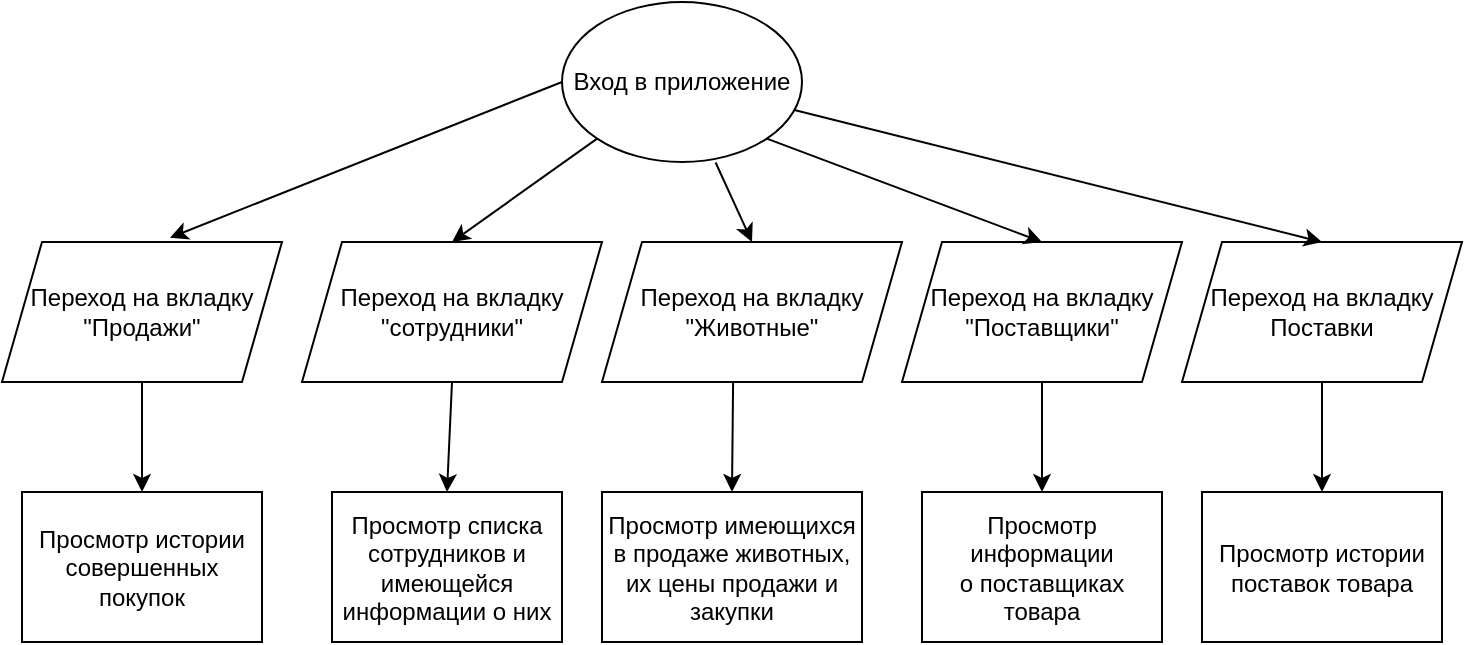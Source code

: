 <mxfile version="18.1.1" type="github">
  <diagram id="C5RBs43oDa-KdzZeNtuy" name="Page-1">
    <mxGraphModel dx="1038" dy="567" grid="1" gridSize="10" guides="1" tooltips="1" connect="1" arrows="1" fold="1" page="1" pageScale="1" pageWidth="827" pageHeight="1169" math="0" shadow="0">
      <root>
        <mxCell id="WIyWlLk6GJQsqaUBKTNV-0" />
        <mxCell id="WIyWlLk6GJQsqaUBKTNV-1" parent="WIyWlLk6GJQsqaUBKTNV-0" />
        <mxCell id="3Uv6F3-buvSzeEZjh2dr-0" value="Вход в приложение" style="ellipse;whiteSpace=wrap;html=1;" vertex="1" parent="WIyWlLk6GJQsqaUBKTNV-1">
          <mxGeometry x="330" y="10" width="120" height="80" as="geometry" />
        </mxCell>
        <mxCell id="3Uv6F3-buvSzeEZjh2dr-1" value="Переход на вкладку &quot;сотрудники&quot;" style="shape=parallelogram;perimeter=parallelogramPerimeter;whiteSpace=wrap;html=1;fixedSize=1;" vertex="1" parent="WIyWlLk6GJQsqaUBKTNV-1">
          <mxGeometry x="200" y="130" width="150" height="70" as="geometry" />
        </mxCell>
        <mxCell id="3Uv6F3-buvSzeEZjh2dr-2" value="Просмотр списка сотрудников и имеющейся информации о них" style="rounded=0;whiteSpace=wrap;html=1;" vertex="1" parent="WIyWlLk6GJQsqaUBKTNV-1">
          <mxGeometry x="215" y="255" width="115" height="75" as="geometry" />
        </mxCell>
        <mxCell id="3Uv6F3-buvSzeEZjh2dr-5" value="" style="endArrow=classic;html=1;rounded=0;exitX=0.5;exitY=1;exitDx=0;exitDy=0;entryX=0.5;entryY=0;entryDx=0;entryDy=0;" edge="1" parent="WIyWlLk6GJQsqaUBKTNV-1" source="3Uv6F3-buvSzeEZjh2dr-1" target="3Uv6F3-buvSzeEZjh2dr-2">
          <mxGeometry width="50" height="50" relative="1" as="geometry">
            <mxPoint x="394" y="190" as="sourcePoint" />
            <mxPoint x="394" y="230" as="targetPoint" />
          </mxGeometry>
        </mxCell>
        <mxCell id="3Uv6F3-buvSzeEZjh2dr-6" value="" style="endArrow=classic;html=1;rounded=0;entryX=0.5;entryY=0;entryDx=0;entryDy=0;exitX=0;exitY=1;exitDx=0;exitDy=0;" edge="1" parent="WIyWlLk6GJQsqaUBKTNV-1" source="3Uv6F3-buvSzeEZjh2dr-0" target="3Uv6F3-buvSzeEZjh2dr-1">
          <mxGeometry width="50" height="50" relative="1" as="geometry">
            <mxPoint x="340" y="80" as="sourcePoint" />
            <mxPoint x="390" y="130" as="targetPoint" />
          </mxGeometry>
        </mxCell>
        <mxCell id="3Uv6F3-buvSzeEZjh2dr-10" value="Переход на вкладку&lt;br&gt;&quot;Животные&quot;" style="shape=parallelogram;perimeter=parallelogramPerimeter;whiteSpace=wrap;html=1;fixedSize=1;" vertex="1" parent="WIyWlLk6GJQsqaUBKTNV-1">
          <mxGeometry x="350" y="130" width="150" height="70" as="geometry" />
        </mxCell>
        <mxCell id="3Uv6F3-buvSzeEZjh2dr-11" value="Просмотр имеющихся в продаже животных, их цены продажи и закупки" style="rounded=0;whiteSpace=wrap;html=1;" vertex="1" parent="WIyWlLk6GJQsqaUBKTNV-1">
          <mxGeometry x="350" y="255" width="130" height="75" as="geometry" />
        </mxCell>
        <mxCell id="3Uv6F3-buvSzeEZjh2dr-15" value="" style="endArrow=classic;html=1;rounded=0;entryX=0.5;entryY=0;entryDx=0;entryDy=0;exitX=0.64;exitY=1.003;exitDx=0;exitDy=0;exitPerimeter=0;" edge="1" parent="WIyWlLk6GJQsqaUBKTNV-1" source="3Uv6F3-buvSzeEZjh2dr-0" target="3Uv6F3-buvSzeEZjh2dr-10">
          <mxGeometry width="50" height="50" relative="1" as="geometry">
            <mxPoint x="450" y="90" as="sourcePoint" />
            <mxPoint x="500" y="40" as="targetPoint" />
          </mxGeometry>
        </mxCell>
        <mxCell id="3Uv6F3-buvSzeEZjh2dr-17" value="Переход на вкладку &quot;Продажи&quot;" style="shape=parallelogram;perimeter=parallelogramPerimeter;whiteSpace=wrap;html=1;fixedSize=1;" vertex="1" parent="WIyWlLk6GJQsqaUBKTNV-1">
          <mxGeometry x="50" y="130" width="140" height="70" as="geometry" />
        </mxCell>
        <mxCell id="3Uv6F3-buvSzeEZjh2dr-18" value="Просмотр истории&lt;br&gt;совершенных покупок" style="rounded=0;whiteSpace=wrap;html=1;" vertex="1" parent="WIyWlLk6GJQsqaUBKTNV-1">
          <mxGeometry x="60" y="255" width="120" height="75" as="geometry" />
        </mxCell>
        <mxCell id="3Uv6F3-buvSzeEZjh2dr-19" value="" style="endArrow=classic;html=1;rounded=0;entryX=0.6;entryY=-0.031;entryDx=0;entryDy=0;entryPerimeter=0;exitX=0;exitY=0.5;exitDx=0;exitDy=0;" edge="1" parent="WIyWlLk6GJQsqaUBKTNV-1" source="3Uv6F3-buvSzeEZjh2dr-0" target="3Uv6F3-buvSzeEZjh2dr-17">
          <mxGeometry width="50" height="50" relative="1" as="geometry">
            <mxPoint x="230" y="70" as="sourcePoint" />
            <mxPoint x="430" y="150" as="targetPoint" />
          </mxGeometry>
        </mxCell>
        <mxCell id="3Uv6F3-buvSzeEZjh2dr-20" value="Переход на вкладку&lt;br&gt;&quot;Поставщики&quot;" style="shape=parallelogram;perimeter=parallelogramPerimeter;whiteSpace=wrap;html=1;fixedSize=1;" vertex="1" parent="WIyWlLk6GJQsqaUBKTNV-1">
          <mxGeometry x="500" y="130" width="140" height="70" as="geometry" />
        </mxCell>
        <mxCell id="3Uv6F3-buvSzeEZjh2dr-21" value="" style="endArrow=classic;html=1;rounded=0;entryX=0.5;entryY=0;entryDx=0;entryDy=0;exitX=1;exitY=1;exitDx=0;exitDy=0;" edge="1" parent="WIyWlLk6GJQsqaUBKTNV-1" source="3Uv6F3-buvSzeEZjh2dr-0" target="3Uv6F3-buvSzeEZjh2dr-20">
          <mxGeometry width="50" height="50" relative="1" as="geometry">
            <mxPoint x="430" y="70" as="sourcePoint" />
            <mxPoint x="430" y="140" as="targetPoint" />
          </mxGeometry>
        </mxCell>
        <mxCell id="3Uv6F3-buvSzeEZjh2dr-22" value="Переход на вкладку&lt;br&gt;Поставки" style="shape=parallelogram;perimeter=parallelogramPerimeter;whiteSpace=wrap;html=1;fixedSize=1;" vertex="1" parent="WIyWlLk6GJQsqaUBKTNV-1">
          <mxGeometry x="640" y="130" width="140" height="70" as="geometry" />
        </mxCell>
        <mxCell id="3Uv6F3-buvSzeEZjh2dr-23" value="" style="endArrow=classic;html=1;rounded=0;entryX=0.5;entryY=0;entryDx=0;entryDy=0;" edge="1" parent="WIyWlLk6GJQsqaUBKTNV-1" source="3Uv6F3-buvSzeEZjh2dr-0" target="3Uv6F3-buvSzeEZjh2dr-22">
          <mxGeometry width="50" height="50" relative="1" as="geometry">
            <mxPoint x="380" y="180" as="sourcePoint" />
            <mxPoint x="430" y="130" as="targetPoint" />
          </mxGeometry>
        </mxCell>
        <mxCell id="3Uv6F3-buvSzeEZjh2dr-24" value="Просмотр информации&lt;br&gt;о поставщиках товара" style="rounded=0;whiteSpace=wrap;html=1;" vertex="1" parent="WIyWlLk6GJQsqaUBKTNV-1">
          <mxGeometry x="510" y="255" width="120" height="75" as="geometry" />
        </mxCell>
        <mxCell id="3Uv6F3-buvSzeEZjh2dr-27" value="" style="endArrow=classic;html=1;rounded=0;entryX=0.5;entryY=0;entryDx=0;entryDy=0;exitX=0.437;exitY=0.997;exitDx=0;exitDy=0;exitPerimeter=0;" edge="1" parent="WIyWlLk6GJQsqaUBKTNV-1" source="3Uv6F3-buvSzeEZjh2dr-10" target="3Uv6F3-buvSzeEZjh2dr-11">
          <mxGeometry width="50" height="50" relative="1" as="geometry">
            <mxPoint x="410" y="200" as="sourcePoint" />
            <mxPoint x="460" y="200" as="targetPoint" />
          </mxGeometry>
        </mxCell>
        <mxCell id="3Uv6F3-buvSzeEZjh2dr-28" value="Просмотр истории поставок товара" style="rounded=0;whiteSpace=wrap;html=1;" vertex="1" parent="WIyWlLk6GJQsqaUBKTNV-1">
          <mxGeometry x="650" y="255" width="120" height="75" as="geometry" />
        </mxCell>
        <mxCell id="3Uv6F3-buvSzeEZjh2dr-29" value="" style="endArrow=classic;html=1;rounded=0;exitX=0.5;exitY=1;exitDx=0;exitDy=0;entryX=0.5;entryY=0;entryDx=0;entryDy=0;" edge="1" parent="WIyWlLk6GJQsqaUBKTNV-1" source="3Uv6F3-buvSzeEZjh2dr-17" target="3Uv6F3-buvSzeEZjh2dr-18">
          <mxGeometry width="50" height="50" relative="1" as="geometry">
            <mxPoint x="100" y="240" as="sourcePoint" />
            <mxPoint x="120" y="220" as="targetPoint" />
          </mxGeometry>
        </mxCell>
        <mxCell id="3Uv6F3-buvSzeEZjh2dr-30" value="" style="endArrow=classic;html=1;rounded=0;exitX=0.5;exitY=1;exitDx=0;exitDy=0;entryX=0.5;entryY=0;entryDx=0;entryDy=0;" edge="1" parent="WIyWlLk6GJQsqaUBKTNV-1" source="3Uv6F3-buvSzeEZjh2dr-20" target="3Uv6F3-buvSzeEZjh2dr-24">
          <mxGeometry width="50" height="50" relative="1" as="geometry">
            <mxPoint x="550" y="250" as="sourcePoint" />
            <mxPoint x="570" y="220" as="targetPoint" />
          </mxGeometry>
        </mxCell>
        <mxCell id="3Uv6F3-buvSzeEZjh2dr-31" value="" style="endArrow=classic;html=1;rounded=0;exitX=0.5;exitY=1;exitDx=0;exitDy=0;" edge="1" parent="WIyWlLk6GJQsqaUBKTNV-1" source="3Uv6F3-buvSzeEZjh2dr-22" target="3Uv6F3-buvSzeEZjh2dr-28">
          <mxGeometry width="50" height="50" relative="1" as="geometry">
            <mxPoint x="690" y="240" as="sourcePoint" />
            <mxPoint x="710" y="220" as="targetPoint" />
          </mxGeometry>
        </mxCell>
      </root>
    </mxGraphModel>
  </diagram>
</mxfile>
